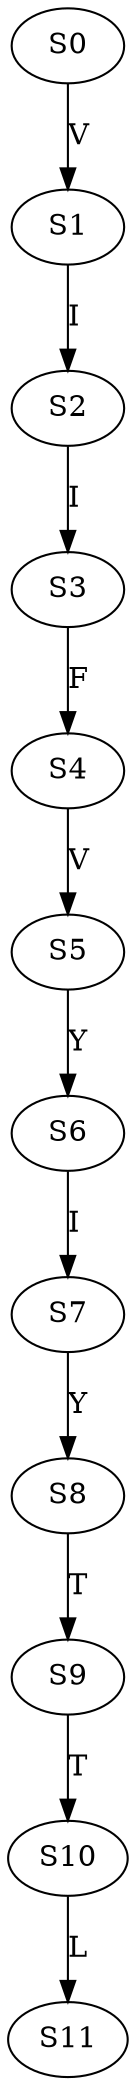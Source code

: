 strict digraph  {
	S0 -> S1 [ label = V ];
	S1 -> S2 [ label = I ];
	S2 -> S3 [ label = I ];
	S3 -> S4 [ label = F ];
	S4 -> S5 [ label = V ];
	S5 -> S6 [ label = Y ];
	S6 -> S7 [ label = I ];
	S7 -> S8 [ label = Y ];
	S8 -> S9 [ label = T ];
	S9 -> S10 [ label = T ];
	S10 -> S11 [ label = L ];
}
